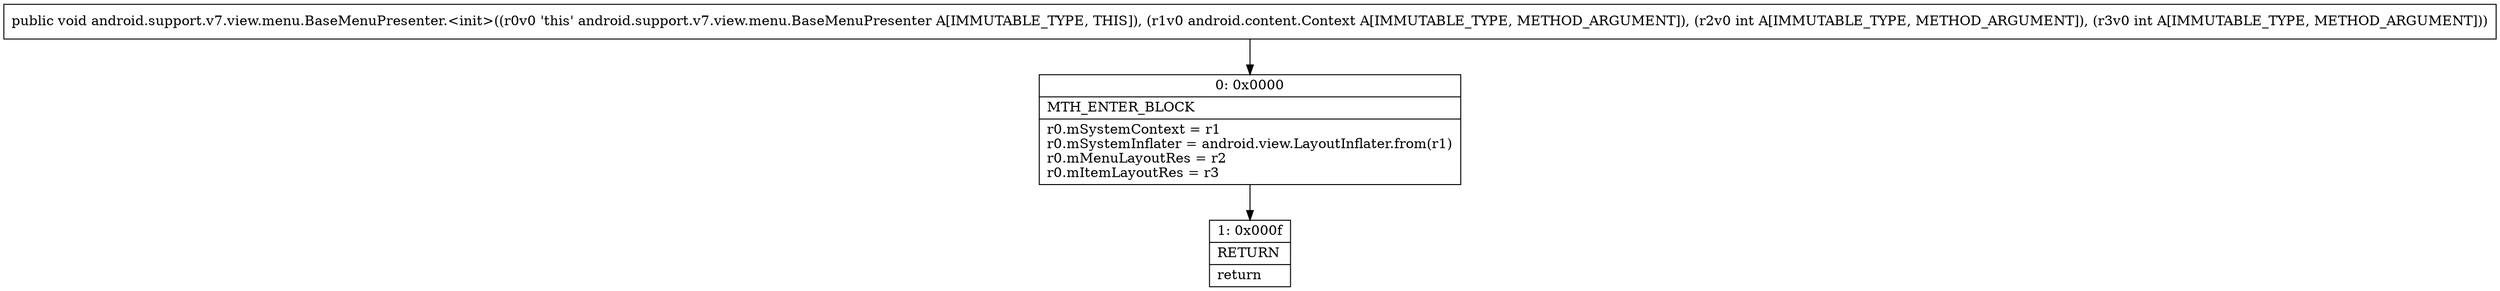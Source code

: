 digraph "CFG forandroid.support.v7.view.menu.BaseMenuPresenter.\<init\>(Landroid\/content\/Context;II)V" {
Node_0 [shape=record,label="{0\:\ 0x0000|MTH_ENTER_BLOCK\l|r0.mSystemContext = r1\lr0.mSystemInflater = android.view.LayoutInflater.from(r1)\lr0.mMenuLayoutRes = r2\lr0.mItemLayoutRes = r3\l}"];
Node_1 [shape=record,label="{1\:\ 0x000f|RETURN\l|return\l}"];
MethodNode[shape=record,label="{public void android.support.v7.view.menu.BaseMenuPresenter.\<init\>((r0v0 'this' android.support.v7.view.menu.BaseMenuPresenter A[IMMUTABLE_TYPE, THIS]), (r1v0 android.content.Context A[IMMUTABLE_TYPE, METHOD_ARGUMENT]), (r2v0 int A[IMMUTABLE_TYPE, METHOD_ARGUMENT]), (r3v0 int A[IMMUTABLE_TYPE, METHOD_ARGUMENT])) }"];
MethodNode -> Node_0;
Node_0 -> Node_1;
}

